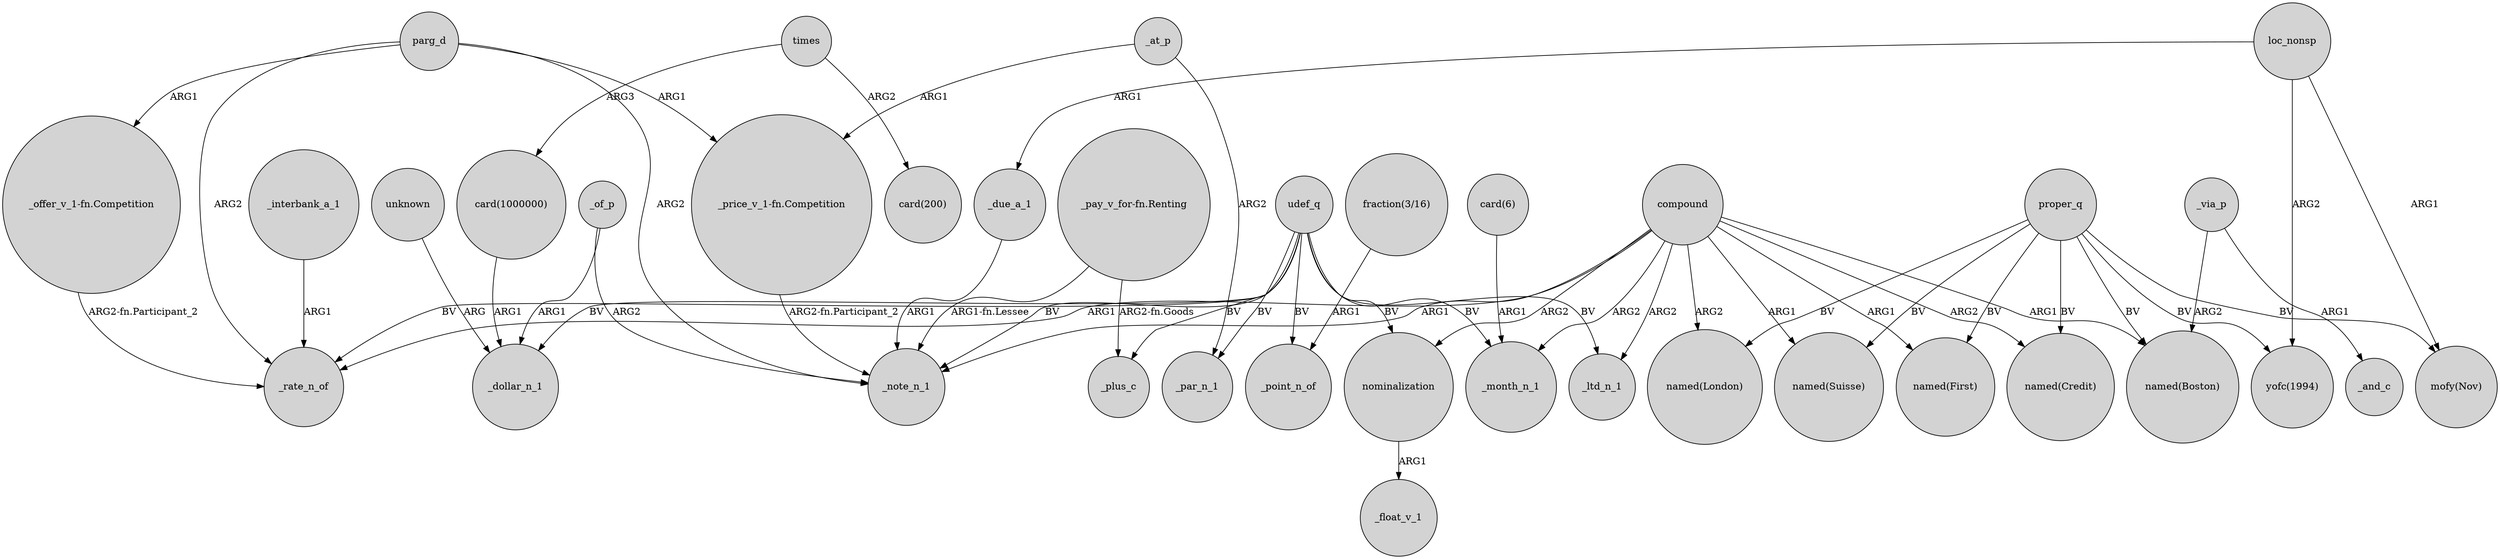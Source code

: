 digraph {
	node [shape=circle style=filled]
	udef_q -> _month_n_1 [label=BV]
	_of_p -> _dollar_n_1 [label=ARG1]
	"_offer_v_1-fn.Competition" -> _rate_n_of [label="ARG2-fn.Participant_2"]
	_at_p -> _par_n_1 [label=ARG2]
	"_price_v_1-fn.Competition" -> _note_n_1 [label="ARG2-fn.Participant_2"]
	_via_p -> "named(Boston)" [label=ARG2]
	compound -> "named(London)" [label=ARG2]
	_via_p -> _and_c [label=ARG1]
	_at_p -> "_price_v_1-fn.Competition" [label=ARG1]
	udef_q -> nominalization [label=BV]
	loc_nonsp -> "yofc(1994)" [label=ARG2]
	times -> "card(1000000)" [label=ARG3]
	proper_q -> "named(First)" [label=BV]
	proper_q -> "named(Boston)" [label=BV]
	times -> "card(200)" [label=ARG2]
	compound -> _rate_n_of [label=ARG1]
	udef_q -> _rate_n_of [label=BV]
	nominalization -> _float_v_1 [label=ARG1]
	proper_q -> "mofy(Nov)" [label=BV]
	compound -> "named(Boston)" [label=ARG1]
	"_pay_v_for-fn.Renting" -> _note_n_1 [label="ARG1-fn.Lessee"]
	compound -> nominalization [label=ARG2]
	unknown -> _dollar_n_1 [label=ARG]
	parg_d -> _note_n_1 [label=ARG2]
	parg_d -> "_offer_v_1-fn.Competition" [label=ARG1]
	"fraction(3/16)" -> _point_n_of [label=ARG1]
	udef_q -> _plus_c [label=BV]
	udef_q -> _par_n_1 [label=BV]
	loc_nonsp -> "mofy(Nov)" [label=ARG1]
	udef_q -> _note_n_1 [label=BV]
	compound -> _note_n_1 [label=ARG1]
	"_pay_v_for-fn.Renting" -> _plus_c [label="ARG2-fn.Goods"]
	udef_q -> _dollar_n_1 [label=BV]
	"card(1000000)" -> _dollar_n_1 [label=ARG1]
	proper_q -> "named(Credit)" [label=BV]
	compound -> "named(Suisse)" [label=ARG1]
	compound -> "named(Credit)" [label=ARG2]
	compound -> _ltd_n_1 [label=ARG2]
	loc_nonsp -> _due_a_1 [label=ARG1]
	proper_q -> "named(London)" [label=BV]
	_due_a_1 -> _note_n_1 [label=ARG1]
	compound -> "named(First)" [label=ARG1]
	proper_q -> "named(Suisse)" [label=BV]
	"card(6)" -> _month_n_1 [label=ARG1]
	parg_d -> _rate_n_of [label=ARG2]
	_interbank_a_1 -> _rate_n_of [label=ARG1]
	udef_q -> _ltd_n_1 [label=BV]
	parg_d -> "_price_v_1-fn.Competition" [label=ARG1]
	udef_q -> _point_n_of [label=BV]
	compound -> _month_n_1 [label=ARG2]
	_of_p -> _note_n_1 [label=ARG2]
	proper_q -> "yofc(1994)" [label=BV]
}

